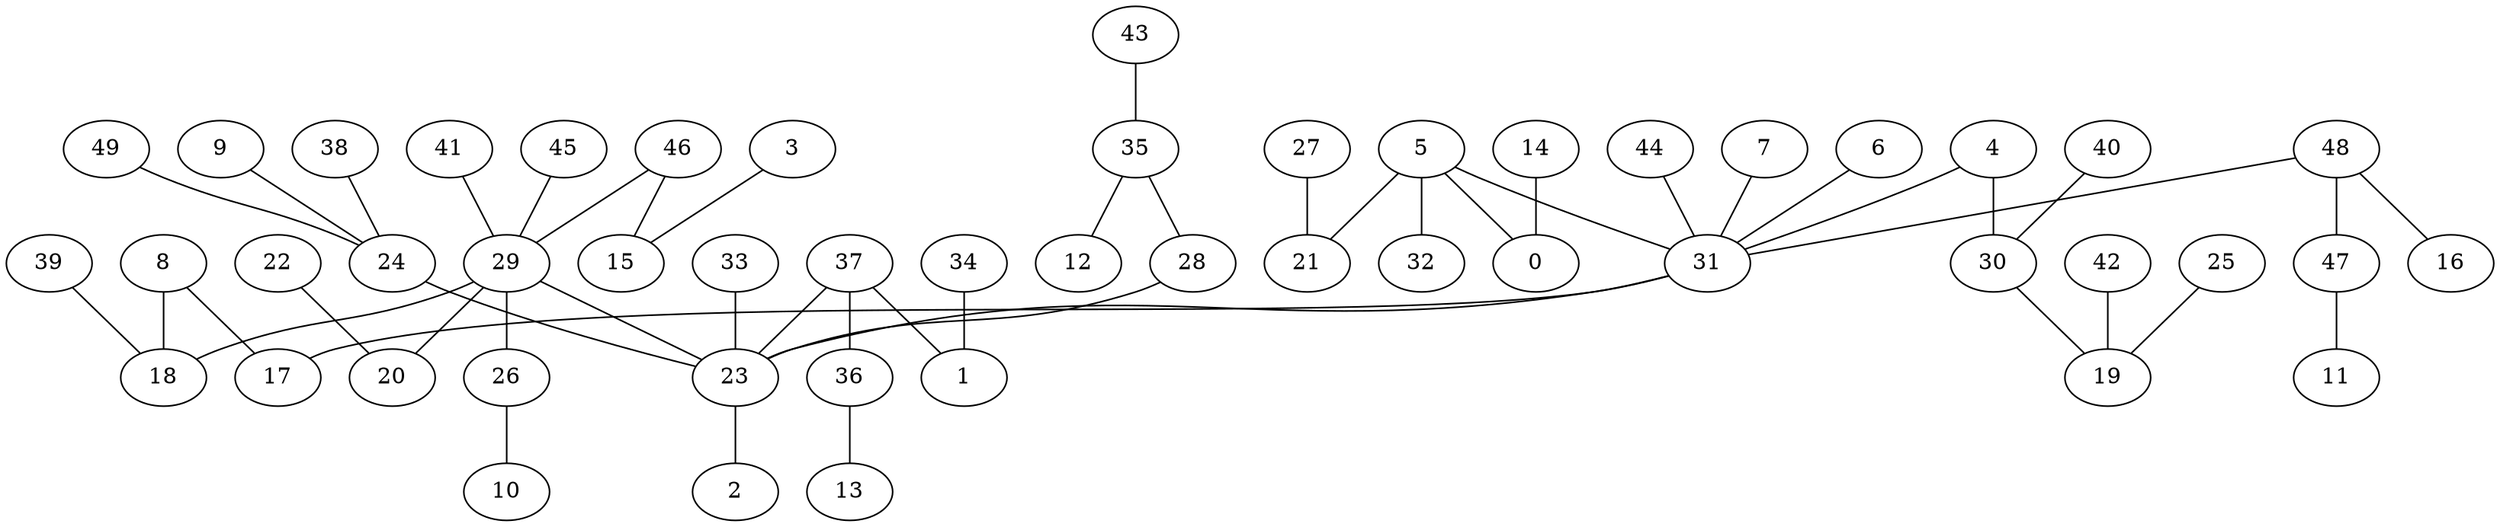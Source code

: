 digraph GG_graph {

subgraph G_graph {
edge [color = black]
"8" -> "17" [dir = none]
"44" -> "31" [dir = none]
"22" -> "20" [dir = none]
"43" -> "35" [dir = none]
"39" -> "18" [dir = none]
"26" -> "10" [dir = none]
"42" -> "19" [dir = none]
"49" -> "24" [dir = none]
"25" -> "19" [dir = none]
"29" -> "26" [dir = none]
"29" -> "20" [dir = none]
"29" -> "18" [dir = none]
"29" -> "23" [dir = none]
"5" -> "21" [dir = none]
"5" -> "32" [dir = none]
"5" -> "0" [dir = none]
"5" -> "31" [dir = none]
"33" -> "23" [dir = none]
"37" -> "1" [dir = none]
"37" -> "36" [dir = none]
"37" -> "23" [dir = none]
"24" -> "23" [dir = none]
"4" -> "30" [dir = none]
"4" -> "31" [dir = none]
"40" -> "30" [dir = none]
"46" -> "15" [dir = none]
"46" -> "29" [dir = none]
"7" -> "31" [dir = none]
"9" -> "24" [dir = none]
"31" -> "17" [dir = none]
"31" -> "23" [dir = none]
"36" -> "13" [dir = none]
"23" -> "2" [dir = none]
"48" -> "47" [dir = none]
"48" -> "16" [dir = none]
"48" -> "31" [dir = none]
"38" -> "24" [dir = none]
"27" -> "21" [dir = none]
"35" -> "12" [dir = none]
"35" -> "28" [dir = none]
"28" -> "23" [dir = none]
"41" -> "29" [dir = none]
"47" -> "11" [dir = none]
"14" -> "0" [dir = none]
"34" -> "1" [dir = none]
"3" -> "15" [dir = none]
"30" -> "19" [dir = none]
"6" -> "31" [dir = none]
"45" -> "29" [dir = none]
"8" -> "18" [dir = none]
}

}

